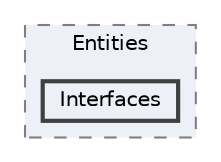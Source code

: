 digraph "src/Entities/Interfaces"
{
 // LATEX_PDF_SIZE
  bgcolor="transparent";
  edge [fontname=Helvetica,fontsize=10,labelfontname=Helvetica,labelfontsize=10];
  node [fontname=Helvetica,fontsize=10,shape=box,height=0.2,width=0.4];
  compound=true
  subgraph clusterdir_093f3b7f7c7a61ef21fffb3d339f67e1 {
    graph [ bgcolor="#edf0f7", pencolor="grey50", label="Entities", fontname=Helvetica,fontsize=10 style="filled,dashed", URL="dir_093f3b7f7c7a61ef21fffb3d339f67e1.html",tooltip=""]
  dir_2f7af6774a4c274ab0eed2e9e1f001c1 [label="Interfaces", fillcolor="#edf0f7", color="grey25", style="filled,bold", URL="dir_2f7af6774a4c274ab0eed2e9e1f001c1.html",tooltip=""];
  }
}

